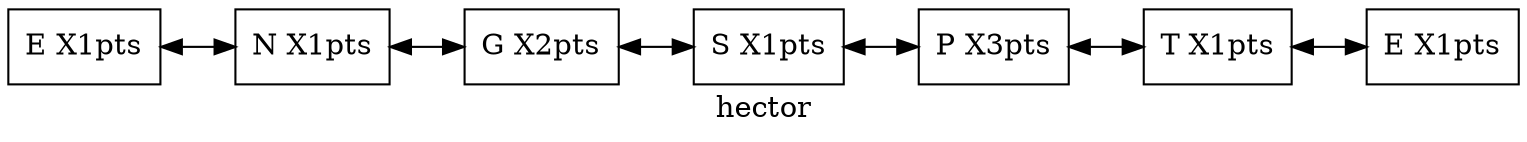 digraph Lista {
rankdir=LR;
node [shape=record];
Nodo0[label="E  X1pts"]
Nodo1[label="N  X1pts"]
Nodo2[label="G  X2pts"]
Nodo3[label="S  X1pts"]
Nodo4[label="P  X3pts"]
Nodo5[label="T  X1pts"]
Nodo6[label="E  X1pts"]
Nodo0->Nodo1[dir=both];
Nodo1->Nodo2[dir=both];
Nodo2->Nodo3[dir=both];
Nodo3->Nodo4[dir=both];
Nodo4->Nodo5[dir=both];
Nodo5->Nodo6[dir=both];
label="hector";
}
